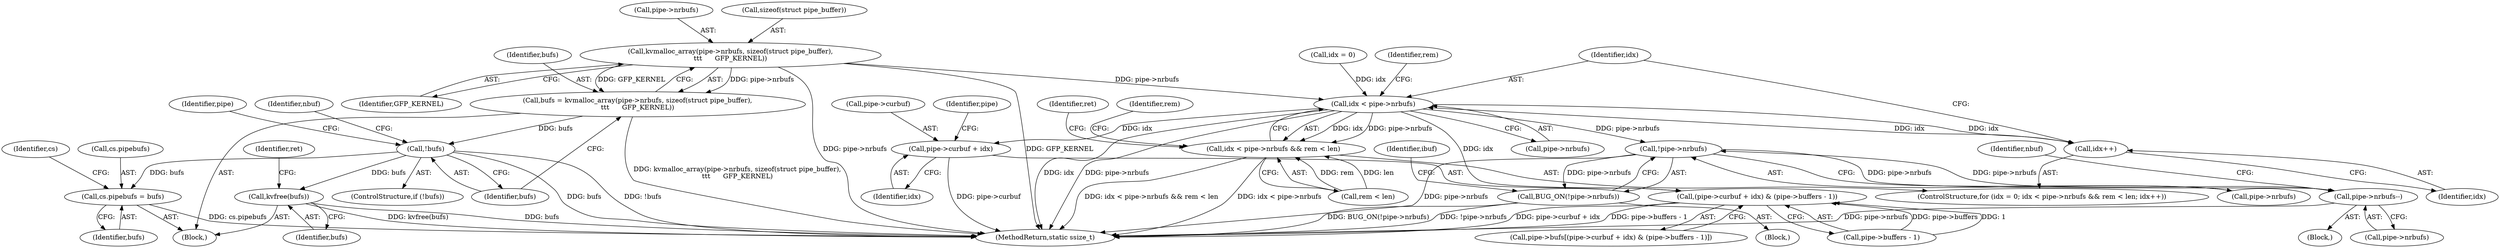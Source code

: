 digraph "0_linux_6b3a707736301c2128ca85ce85fb13f60b5e350a@API" {
"1000128" [label="(Call,kvmalloc_array(pipe->nrbufs, sizeof(struct pipe_buffer),\n\t\t\t      GFP_KERNEL))"];
"1000126" [label="(Call,bufs = kvmalloc_array(pipe->nrbufs, sizeof(struct pipe_buffer),\n\t\t\t      GFP_KERNEL))"];
"1000136" [label="(Call,!bufs)"];
"1000315" [label="(Call,cs.pipebufs = bufs)"];
"1000366" [label="(Call,kvfree(bufs))"];
"1000155" [label="(Call,idx < pipe->nrbufs)"];
"1000154" [label="(Call,idx < pipe->nrbufs && rem < len)"];
"1000163" [label="(Call,idx++)"];
"1000172" [label="(Call,(pipe->curbuf + idx) & (pipe->buffers - 1))"];
"1000173" [label="(Call,pipe->curbuf + idx)"];
"1000211" [label="(Call,!pipe->nrbufs)"];
"1000210" [label="(Call,BUG_ON(!pipe->nrbufs))"];
"1000263" [label="(Call,pipe->nrbufs--)"];
"1000157" [label="(Call,pipe->nrbufs)"];
"1000180" [label="(Identifier,pipe)"];
"1000127" [label="(Identifier,bufs)"];
"1000263" [label="(Call,pipe->nrbufs--)"];
"1000136" [label="(Call,!bufs)"];
"1000151" [label="(Call,idx = 0)"];
"1000155" [label="(Call,idx < pipe->nrbufs)"];
"1000174" [label="(Call,pipe->curbuf)"];
"1000212" [label="(Call,pipe->nrbufs)"];
"1000129" [label="(Call,pipe->nrbufs)"];
"1000126" [label="(Call,bufs = kvmalloc_array(pipe->nrbufs, sizeof(struct pipe_buffer),\n\t\t\t      GFP_KERNEL))"];
"1000178" [label="(Call,pipe->buffers - 1)"];
"1000367" [label="(Identifier,bufs)"];
"1000369" [label="(Identifier,ret)"];
"1000316" [label="(Call,cs.pipebufs)"];
"1000315" [label="(Call,cs.pipebufs = bufs)"];
"1000302" [label="(Identifier,nbuf)"];
"1000322" [label="(Identifier,cs)"];
"1000185" [label="(Identifier,ret)"];
"1000237" [label="(Block,)"];
"1000137" [label="(Identifier,bufs)"];
"1000370" [label="(MethodReturn,static ssize_t)"];
"1000134" [label="(Identifier,GFP_KERNEL)"];
"1000166" [label="(Identifier,rem)"];
"1000140" [label="(Identifier,pipe)"];
"1000128" [label="(Call,kvmalloc_array(pipe->nrbufs, sizeof(struct pipe_buffer),\n\t\t\t      GFP_KERNEL))"];
"1000135" [label="(ControlStructure,if (!bufs))"];
"1000172" [label="(Call,(pipe->curbuf + idx) & (pipe->buffers - 1))"];
"1000210" [label="(Call,BUG_ON(!pipe->nrbufs))"];
"1000264" [label="(Call,pipe->nrbufs)"];
"1000211" [label="(Call,!pipe->nrbufs)"];
"1000164" [label="(Identifier,idx)"];
"1000366" [label="(Call,kvfree(bufs))"];
"1000161" [label="(Identifier,rem)"];
"1000163" [label="(Call,idx++)"];
"1000173" [label="(Call,pipe->curbuf + idx)"];
"1000150" [label="(ControlStructure,for (idx = 0; idx < pipe->nrbufs && rem < len; idx++))"];
"1000106" [label="(Block,)"];
"1000156" [label="(Identifier,idx)"];
"1000319" [label="(Identifier,bufs)"];
"1000201" [label="(Block,)"];
"1000145" [label="(Identifier,nbuf)"];
"1000177" [label="(Identifier,idx)"];
"1000132" [label="(Call,sizeof(struct pipe_buffer))"];
"1000160" [label="(Call,rem < len)"];
"1000216" [label="(Identifier,ibuf)"];
"1000154" [label="(Call,idx < pipe->nrbufs && rem < len)"];
"1000168" [label="(Call,pipe->bufs[(pipe->curbuf + idx) & (pipe->buffers - 1)])"];
"1000128" -> "1000126"  [label="AST: "];
"1000128" -> "1000134"  [label="CFG: "];
"1000129" -> "1000128"  [label="AST: "];
"1000132" -> "1000128"  [label="AST: "];
"1000134" -> "1000128"  [label="AST: "];
"1000126" -> "1000128"  [label="CFG: "];
"1000128" -> "1000370"  [label="DDG: pipe->nrbufs"];
"1000128" -> "1000370"  [label="DDG: GFP_KERNEL"];
"1000128" -> "1000126"  [label="DDG: pipe->nrbufs"];
"1000128" -> "1000126"  [label="DDG: GFP_KERNEL"];
"1000128" -> "1000155"  [label="DDG: pipe->nrbufs"];
"1000126" -> "1000106"  [label="AST: "];
"1000127" -> "1000126"  [label="AST: "];
"1000137" -> "1000126"  [label="CFG: "];
"1000126" -> "1000370"  [label="DDG: kvmalloc_array(pipe->nrbufs, sizeof(struct pipe_buffer),\n\t\t\t      GFP_KERNEL)"];
"1000126" -> "1000136"  [label="DDG: bufs"];
"1000136" -> "1000135"  [label="AST: "];
"1000136" -> "1000137"  [label="CFG: "];
"1000137" -> "1000136"  [label="AST: "];
"1000140" -> "1000136"  [label="CFG: "];
"1000145" -> "1000136"  [label="CFG: "];
"1000136" -> "1000370"  [label="DDG: !bufs"];
"1000136" -> "1000370"  [label="DDG: bufs"];
"1000136" -> "1000315"  [label="DDG: bufs"];
"1000136" -> "1000366"  [label="DDG: bufs"];
"1000315" -> "1000106"  [label="AST: "];
"1000315" -> "1000319"  [label="CFG: "];
"1000316" -> "1000315"  [label="AST: "];
"1000319" -> "1000315"  [label="AST: "];
"1000322" -> "1000315"  [label="CFG: "];
"1000315" -> "1000370"  [label="DDG: cs.pipebufs"];
"1000366" -> "1000106"  [label="AST: "];
"1000366" -> "1000367"  [label="CFG: "];
"1000367" -> "1000366"  [label="AST: "];
"1000369" -> "1000366"  [label="CFG: "];
"1000366" -> "1000370"  [label="DDG: bufs"];
"1000366" -> "1000370"  [label="DDG: kvfree(bufs)"];
"1000155" -> "1000154"  [label="AST: "];
"1000155" -> "1000157"  [label="CFG: "];
"1000156" -> "1000155"  [label="AST: "];
"1000157" -> "1000155"  [label="AST: "];
"1000161" -> "1000155"  [label="CFG: "];
"1000154" -> "1000155"  [label="CFG: "];
"1000155" -> "1000370"  [label="DDG: pipe->nrbufs"];
"1000155" -> "1000370"  [label="DDG: idx"];
"1000155" -> "1000154"  [label="DDG: idx"];
"1000155" -> "1000154"  [label="DDG: pipe->nrbufs"];
"1000163" -> "1000155"  [label="DDG: idx"];
"1000151" -> "1000155"  [label="DDG: idx"];
"1000155" -> "1000163"  [label="DDG: idx"];
"1000155" -> "1000172"  [label="DDG: idx"];
"1000155" -> "1000173"  [label="DDG: idx"];
"1000155" -> "1000211"  [label="DDG: pipe->nrbufs"];
"1000154" -> "1000150"  [label="AST: "];
"1000154" -> "1000160"  [label="CFG: "];
"1000160" -> "1000154"  [label="AST: "];
"1000166" -> "1000154"  [label="CFG: "];
"1000185" -> "1000154"  [label="CFG: "];
"1000154" -> "1000370"  [label="DDG: idx < pipe->nrbufs"];
"1000154" -> "1000370"  [label="DDG: idx < pipe->nrbufs && rem < len"];
"1000160" -> "1000154"  [label="DDG: rem"];
"1000160" -> "1000154"  [label="DDG: len"];
"1000163" -> "1000150"  [label="AST: "];
"1000163" -> "1000164"  [label="CFG: "];
"1000164" -> "1000163"  [label="AST: "];
"1000156" -> "1000163"  [label="CFG: "];
"1000172" -> "1000168"  [label="AST: "];
"1000172" -> "1000178"  [label="CFG: "];
"1000173" -> "1000172"  [label="AST: "];
"1000178" -> "1000172"  [label="AST: "];
"1000168" -> "1000172"  [label="CFG: "];
"1000172" -> "1000370"  [label="DDG: pipe->buffers - 1"];
"1000172" -> "1000370"  [label="DDG: pipe->curbuf + idx"];
"1000178" -> "1000172"  [label="DDG: pipe->buffers"];
"1000178" -> "1000172"  [label="DDG: 1"];
"1000173" -> "1000177"  [label="CFG: "];
"1000174" -> "1000173"  [label="AST: "];
"1000177" -> "1000173"  [label="AST: "];
"1000180" -> "1000173"  [label="CFG: "];
"1000173" -> "1000370"  [label="DDG: pipe->curbuf"];
"1000211" -> "1000210"  [label="AST: "];
"1000211" -> "1000212"  [label="CFG: "];
"1000212" -> "1000211"  [label="AST: "];
"1000210" -> "1000211"  [label="CFG: "];
"1000211" -> "1000370"  [label="DDG: pipe->nrbufs"];
"1000211" -> "1000210"  [label="DDG: pipe->nrbufs"];
"1000263" -> "1000211"  [label="DDG: pipe->nrbufs"];
"1000211" -> "1000263"  [label="DDG: pipe->nrbufs"];
"1000210" -> "1000201"  [label="AST: "];
"1000216" -> "1000210"  [label="CFG: "];
"1000210" -> "1000370"  [label="DDG: BUG_ON(!pipe->nrbufs)"];
"1000210" -> "1000370"  [label="DDG: !pipe->nrbufs"];
"1000263" -> "1000237"  [label="AST: "];
"1000263" -> "1000264"  [label="CFG: "];
"1000264" -> "1000263"  [label="AST: "];
"1000302" -> "1000263"  [label="CFG: "];
"1000263" -> "1000370"  [label="DDG: pipe->nrbufs"];
}
